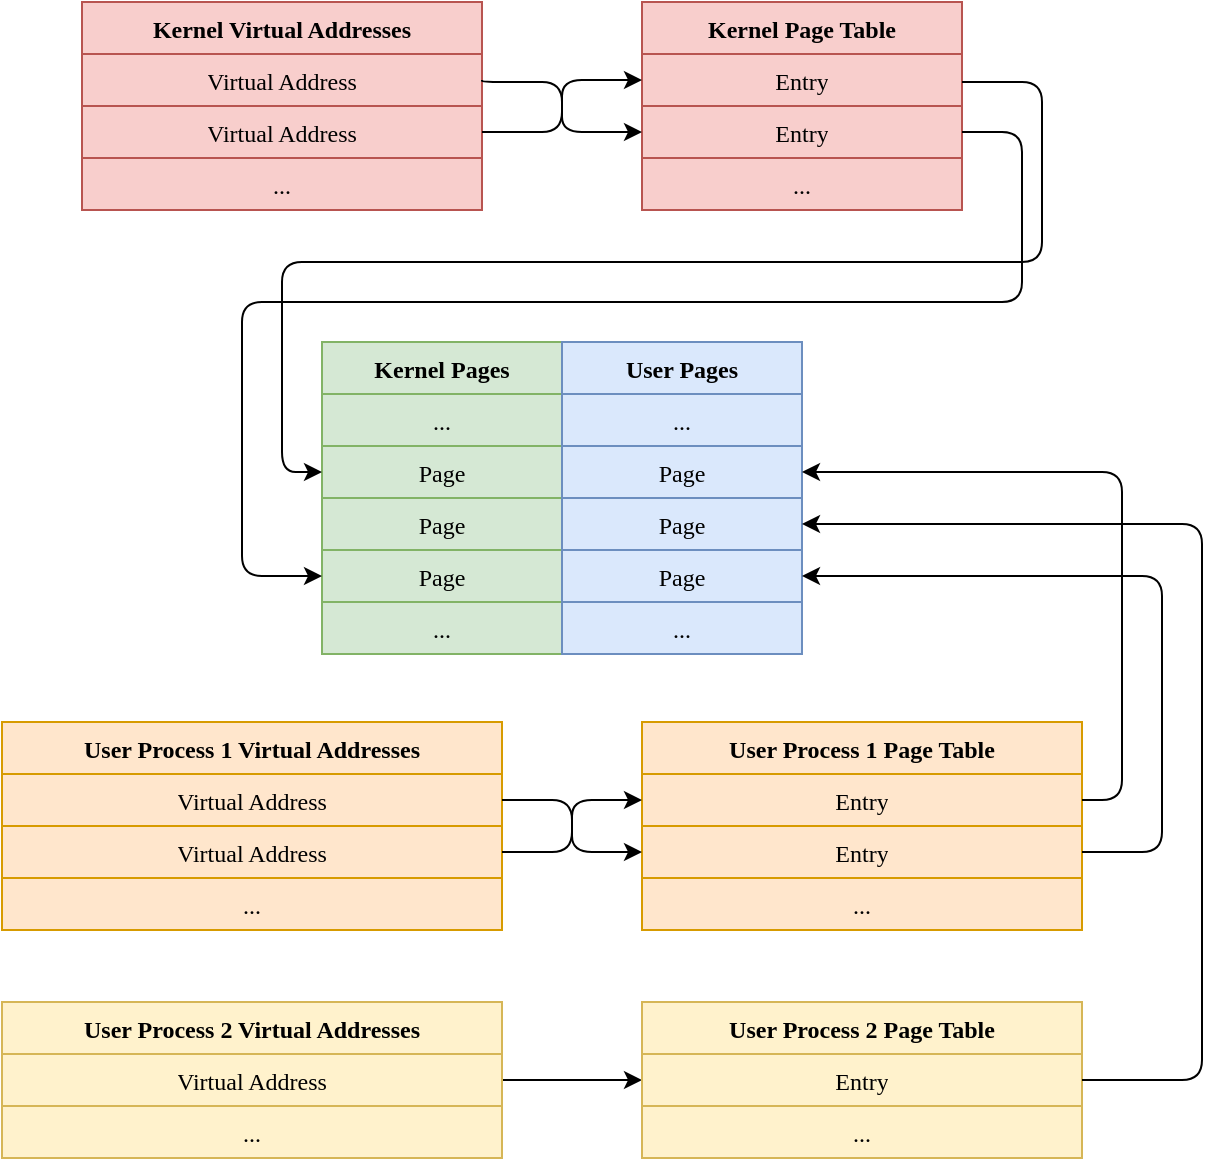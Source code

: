 <mxfile>
    <diagram name="第 1 页" id="mqMLETEW_sxK-47a7DRf">
        <mxGraphModel dx="807" dy="455" grid="1" gridSize="10" guides="1" tooltips="1" connect="1" arrows="1" fold="1" page="1" pageScale="1" pageWidth="827" pageHeight="1169" math="0" shadow="0">
            <root>
                <mxCell id="0"/>
                <mxCell id="1" parent="0"/>
                <mxCell id="SMfsCm32x8PexnDe32GZ-1" value="Kernel Virtual Addresses" style="swimlane;fontStyle=1;align=center;verticalAlign=top;childLayout=stackLayout;horizontal=1;startSize=26;horizontalStack=0;resizeParent=1;resizeParentMax=0;resizeLast=0;collapsible=1;marginBottom=0;whiteSpace=wrap;html=1;fontFamily=Verdana;fillColor=#f8cecc;strokeColor=#b85450;movable=0;resizable=0;rotatable=0;deletable=0;editable=0;connectable=0;locked=0;fontSize=12;" parent="1" vertex="1">
                    <mxGeometry x="90" y="150" width="200" height="104" as="geometry"/>
                </mxCell>
                <mxCell id="SMfsCm32x8PexnDe32GZ-2" value="Virtual Address" style="text;strokeColor=#b85450;fillColor=#f8cecc;align=center;verticalAlign=top;spacingLeft=4;spacingRight=4;overflow=hidden;rotatable=0;points=[[0,0.5],[1,0.5]];portConstraint=eastwest;whiteSpace=wrap;html=1;fontFamily=Verdana;movable=0;resizable=0;deletable=0;editable=0;connectable=0;locked=0;fontSize=12;" parent="SMfsCm32x8PexnDe32GZ-1" vertex="1">
                    <mxGeometry y="26" width="200" height="26" as="geometry"/>
                </mxCell>
                <mxCell id="SMfsCm32x8PexnDe32GZ-4" value="Virtual Address" style="text;strokeColor=#b85450;fillColor=#f8cecc;align=center;verticalAlign=top;spacingLeft=4;spacingRight=4;overflow=hidden;rotatable=0;points=[[0,0.5],[1,0.5]];portConstraint=eastwest;whiteSpace=wrap;html=1;fontFamily=Verdana;movable=0;resizable=0;deletable=0;editable=0;connectable=0;locked=0;fontSize=12;" parent="SMfsCm32x8PexnDe32GZ-1" vertex="1">
                    <mxGeometry y="52" width="200" height="26" as="geometry"/>
                </mxCell>
                <mxCell id="SMfsCm32x8PexnDe32GZ-199" value="..." style="text;strokeColor=#b85450;fillColor=#f8cecc;align=center;verticalAlign=top;spacingLeft=4;spacingRight=4;overflow=hidden;rotatable=0;points=[[0,0.5],[1,0.5]];portConstraint=eastwest;whiteSpace=wrap;html=1;fontFamily=Verdana;movable=0;resizable=0;deletable=0;editable=0;connectable=0;locked=0;fontSize=12;" parent="SMfsCm32x8PexnDe32GZ-1" vertex="1">
                    <mxGeometry y="78" width="200" height="26" as="geometry"/>
                </mxCell>
                <mxCell id="SMfsCm32x8PexnDe32GZ-202" value="Kernel Page Table" style="swimlane;fontStyle=1;align=center;verticalAlign=top;childLayout=stackLayout;horizontal=1;startSize=26;horizontalStack=0;resizeParent=1;resizeParentMax=0;resizeLast=0;collapsible=1;marginBottom=0;whiteSpace=wrap;html=1;fontFamily=Verdana;fillColor=#f8cecc;strokeColor=#b85450;movable=0;resizable=0;rotatable=0;deletable=0;editable=0;connectable=0;locked=0;fontSize=12;" parent="1" vertex="1">
                    <mxGeometry x="370" y="150" width="160" height="104" as="geometry"/>
                </mxCell>
                <mxCell id="SMfsCm32x8PexnDe32GZ-203" value="Entry" style="text;strokeColor=#b85450;fillColor=#f8cecc;align=center;verticalAlign=top;spacingLeft=4;spacingRight=4;overflow=hidden;rotatable=0;points=[[0,0.5],[1,0.5]];portConstraint=eastwest;whiteSpace=wrap;html=1;fontFamily=Verdana;movable=0;resizable=0;deletable=0;editable=0;connectable=0;locked=0;fontSize=12;" parent="SMfsCm32x8PexnDe32GZ-202" vertex="1">
                    <mxGeometry y="26" width="160" height="26" as="geometry"/>
                </mxCell>
                <mxCell id="SMfsCm32x8PexnDe32GZ-204" value="Entry" style="text;strokeColor=#b85450;fillColor=#f8cecc;align=center;verticalAlign=top;spacingLeft=4;spacingRight=4;overflow=hidden;rotatable=0;points=[[0,0.5],[1,0.5]];portConstraint=eastwest;whiteSpace=wrap;html=1;fontFamily=Verdana;movable=0;resizable=0;deletable=0;editable=0;connectable=0;locked=0;fontSize=12;" parent="SMfsCm32x8PexnDe32GZ-202" vertex="1">
                    <mxGeometry y="52" width="160" height="26" as="geometry"/>
                </mxCell>
                <mxCell id="SMfsCm32x8PexnDe32GZ-205" value="..." style="text;strokeColor=#b85450;fillColor=#f8cecc;align=center;verticalAlign=top;spacingLeft=4;spacingRight=4;overflow=hidden;rotatable=0;points=[[0,0.5],[1,0.5]];portConstraint=eastwest;whiteSpace=wrap;html=1;fontFamily=Verdana;movable=0;resizable=0;deletable=0;editable=0;connectable=0;locked=0;fontSize=12;" parent="SMfsCm32x8PexnDe32GZ-202" vertex="1">
                    <mxGeometry y="78" width="160" height="26" as="geometry"/>
                </mxCell>
                <mxCell id="34" value="" style="group;fontFamily=Verdana;fontSize=12;movable=0;resizable=0;rotatable=0;deletable=0;editable=0;connectable=0;" parent="1" vertex="1" connectable="0">
                    <mxGeometry x="210" y="320" width="240" height="182" as="geometry"/>
                </mxCell>
                <mxCell id="2" value="..." style="text;strokeColor=#82b366;fillColor=#d5e8d4;align=center;verticalAlign=top;spacingLeft=4;spacingRight=4;overflow=hidden;rotatable=0;points=[[0,0.5],[1,0.5]];portConstraint=eastwest;whiteSpace=wrap;html=1;fontFamily=Verdana;movable=0;resizable=0;deletable=0;editable=0;connectable=0;locked=0;fontSize=12;" parent="34" vertex="1">
                    <mxGeometry y="26" width="120" height="26" as="geometry"/>
                </mxCell>
                <mxCell id="5" value="Page" style="text;strokeColor=#82b366;fillColor=#d5e8d4;align=center;verticalAlign=top;spacingLeft=4;spacingRight=4;overflow=hidden;rotatable=0;points=[[0,0.5],[1,0.5]];portConstraint=eastwest;whiteSpace=wrap;html=1;fontFamily=Verdana;movable=0;resizable=0;deletable=0;editable=0;connectable=0;locked=0;fontSize=12;" parent="34" vertex="1">
                    <mxGeometry y="52" width="120" height="26" as="geometry"/>
                </mxCell>
                <mxCell id="4" value="Page" style="text;strokeColor=#82b366;fillColor=#d5e8d4;align=center;verticalAlign=top;spacingLeft=4;spacingRight=4;overflow=hidden;rotatable=0;points=[[0,0.5],[1,0.5]];portConstraint=eastwest;whiteSpace=wrap;html=1;fontFamily=Verdana;movable=0;resizable=0;deletable=0;editable=0;connectable=0;locked=0;fontSize=12;" parent="34" vertex="1">
                    <mxGeometry y="78" width="120" height="26" as="geometry"/>
                </mxCell>
                <mxCell id="3" value="Page" style="text;strokeColor=#82b366;fillColor=#d5e8d4;align=center;verticalAlign=top;spacingLeft=4;spacingRight=4;overflow=hidden;rotatable=0;points=[[0,0.5],[1,0.5]];portConstraint=eastwest;whiteSpace=wrap;html=1;fontFamily=Verdana;movable=0;resizable=0;deletable=0;editable=0;connectable=0;locked=0;fontSize=12;" parent="34" vertex="1">
                    <mxGeometry y="104" width="120" height="26" as="geometry"/>
                </mxCell>
                <mxCell id="SMfsCm32x8PexnDe32GZ-213" value="..." style="text;strokeColor=#82b366;fillColor=#d5e8d4;align=center;verticalAlign=top;spacingLeft=4;spacingRight=4;overflow=hidden;rotatable=0;points=[[0,0.5],[1,0.5]];portConstraint=eastwest;whiteSpace=wrap;html=1;fontFamily=Verdana;movable=0;resizable=0;deletable=0;editable=0;connectable=0;locked=0;fontSize=12;" parent="34" vertex="1">
                    <mxGeometry y="130" width="120" height="26" as="geometry"/>
                </mxCell>
                <mxCell id="40" value="" style="group;fontFamily=Verdana;fontSize=12;movable=0;resizable=0;rotatable=0;deletable=0;editable=0;connectable=0;" parent="34" vertex="1" connectable="0">
                    <mxGeometry width="240" height="156" as="geometry"/>
                </mxCell>
                <mxCell id="SMfsCm32x8PexnDe32GZ-210" value="Kernel Pages" style="swimlane;fontStyle=1;align=center;verticalAlign=top;childLayout=stackLayout;horizontal=1;startSize=26;horizontalStack=0;resizeParent=1;resizeParentMax=0;resizeLast=0;collapsible=1;marginBottom=0;whiteSpace=wrap;html=1;fontFamily=Verdana;fillColor=#d5e8d4;strokeColor=#82b366;movable=0;resizable=0;rotatable=0;deletable=0;editable=0;connectable=0;locked=0;container=0;fontSize=12;" parent="40" vertex="1">
                    <mxGeometry width="120" height="156" as="geometry"/>
                </mxCell>
                <mxCell id="T0HQovEdNpzxEJuECDTL-35" value="User Pages" style="swimlane;fontStyle=1;align=center;verticalAlign=top;childLayout=stackLayout;horizontal=1;startSize=26;horizontalStack=0;resizeParent=1;resizeParentMax=0;resizeLast=0;collapsible=1;marginBottom=0;whiteSpace=wrap;html=1;fontFamily=Verdana;fillColor=#dae8fc;strokeColor=#6c8ebf;movable=0;resizable=0;rotatable=0;deletable=0;editable=0;connectable=0;locked=0;container=0;fontSize=12;" parent="40" vertex="1">
                    <mxGeometry x="120" width="120" height="156" as="geometry"/>
                </mxCell>
                <mxCell id="T0HQovEdNpzxEJuECDTL-36" value="..." style="text;strokeColor=#6c8ebf;fillColor=#dae8fc;align=center;verticalAlign=top;spacingLeft=4;spacingRight=4;overflow=hidden;rotatable=0;points=[[0,0.5],[1,0.5]];portConstraint=eastwest;whiteSpace=wrap;html=1;fontFamily=Verdana;movable=0;resizable=0;deletable=0;editable=0;connectable=0;locked=0;fontSize=12;" parent="40" vertex="1">
                    <mxGeometry x="120" y="26" width="120" height="26" as="geometry"/>
                </mxCell>
                <mxCell id="T0HQovEdNpzxEJuECDTL-37" value="Page" style="text;strokeColor=#6c8ebf;fillColor=#dae8fc;align=center;verticalAlign=top;spacingLeft=4;spacingRight=4;overflow=hidden;rotatable=0;points=[[0,0.5],[1,0.5]];portConstraint=eastwest;whiteSpace=wrap;html=1;fontFamily=Verdana;movable=0;resizable=0;deletable=0;editable=0;connectable=0;locked=0;fontSize=12;" parent="40" vertex="1">
                    <mxGeometry x="120" y="52" width="120" height="26" as="geometry"/>
                </mxCell>
                <mxCell id="T0HQovEdNpzxEJuECDTL-38" value="Page" style="text;strokeColor=#6c8ebf;fillColor=#dae8fc;align=center;verticalAlign=top;spacingLeft=4;spacingRight=4;overflow=hidden;rotatable=0;points=[[0,0.5],[1,0.5]];portConstraint=eastwest;whiteSpace=wrap;html=1;fontFamily=Verdana;movable=0;resizable=0;deletable=0;editable=0;connectable=0;locked=0;fontSize=12;" parent="40" vertex="1">
                    <mxGeometry x="120" y="78" width="120" height="26" as="geometry"/>
                </mxCell>
                <mxCell id="T0HQovEdNpzxEJuECDTL-39" value="Page" style="text;strokeColor=#6c8ebf;fillColor=#dae8fc;align=center;verticalAlign=top;spacingLeft=4;spacingRight=4;overflow=hidden;rotatable=0;points=[[0,0.5],[1,0.5]];portConstraint=eastwest;whiteSpace=wrap;html=1;fontFamily=Verdana;movable=0;resizable=0;deletable=0;editable=0;connectable=0;locked=0;fontSize=12;" parent="40" vertex="1">
                    <mxGeometry x="120" y="104" width="120" height="26" as="geometry"/>
                </mxCell>
                <mxCell id="T0HQovEdNpzxEJuECDTL-41" value="..." style="text;strokeColor=#6c8ebf;fillColor=#dae8fc;align=center;verticalAlign=top;spacingLeft=4;spacingRight=4;overflow=hidden;rotatable=0;points=[[0,0.5],[1,0.5]];portConstraint=eastwest;whiteSpace=wrap;html=1;fontFamily=Verdana;movable=0;resizable=0;deletable=0;editable=0;connectable=0;locked=0;fontSize=12;" parent="40" vertex="1">
                    <mxGeometry x="120" y="130" width="120" height="26" as="geometry"/>
                </mxCell>
                <mxCell id="36" style="edgeStyle=orthogonalEdgeStyle;html=1;exitX=1;exitY=0.5;exitDx=0;exitDy=0;entryX=0;entryY=0.5;entryDx=0;entryDy=0;fontFamily=Verdana;fontSize=12;movable=0;resizable=0;rotatable=0;deletable=0;editable=0;connectable=0;" parent="1" source="SMfsCm32x8PexnDe32GZ-2" target="SMfsCm32x8PexnDe32GZ-204" edge="1">
                    <mxGeometry relative="1" as="geometry">
                        <Array as="points">
                            <mxPoint x="290" y="190"/>
                            <mxPoint x="330" y="190"/>
                            <mxPoint x="330" y="215"/>
                        </Array>
                    </mxGeometry>
                </mxCell>
                <mxCell id="37" style="edgeStyle=orthogonalEdgeStyle;html=1;entryX=0;entryY=0.5;entryDx=0;entryDy=0;elbow=vertical;fontFamily=Verdana;fontSize=12;movable=0;resizable=0;rotatable=0;deletable=0;editable=0;connectable=0;" parent="1" source="SMfsCm32x8PexnDe32GZ-4" target="SMfsCm32x8PexnDe32GZ-203" edge="1">
                    <mxGeometry relative="1" as="geometry"/>
                </mxCell>
                <mxCell id="38" style="edgeStyle=orthogonalEdgeStyle;html=1;entryX=0;entryY=0.5;entryDx=0;entryDy=0;fontFamily=Verdana;fontSize=12;movable=0;resizable=0;rotatable=0;deletable=0;editable=0;connectable=0;" parent="1" source="SMfsCm32x8PexnDe32GZ-203" target="5" edge="1">
                    <mxGeometry relative="1" as="geometry">
                        <Array as="points">
                            <mxPoint x="570" y="190"/>
                            <mxPoint x="570" y="280"/>
                            <mxPoint x="190" y="280"/>
                            <mxPoint x="190" y="385"/>
                        </Array>
                    </mxGeometry>
                </mxCell>
                <mxCell id="39" style="edgeStyle=orthogonalEdgeStyle;html=1;entryX=0;entryY=0.5;entryDx=0;entryDy=0;elbow=vertical;fontFamily=Verdana;fontSize=12;movable=0;resizable=0;rotatable=0;deletable=0;editable=0;connectable=0;" parent="1" source="SMfsCm32x8PexnDe32GZ-204" target="3" edge="1">
                    <mxGeometry relative="1" as="geometry">
                        <Array as="points">
                            <mxPoint x="560" y="215"/>
                            <mxPoint x="560" y="300"/>
                            <mxPoint x="170" y="300"/>
                            <mxPoint x="170" y="437"/>
                        </Array>
                    </mxGeometry>
                </mxCell>
                <mxCell id="44" value="User Process 1 Virtual Addresses" style="swimlane;fontStyle=1;align=center;verticalAlign=top;childLayout=stackLayout;horizontal=1;startSize=26;horizontalStack=0;resizeParent=1;resizeParentMax=0;resizeLast=0;collapsible=1;marginBottom=0;whiteSpace=wrap;html=1;fontFamily=Verdana;fillColor=#ffe6cc;strokeColor=#d79b00;movable=0;resizable=0;rotatable=0;deletable=0;editable=0;connectable=0;locked=0;fontSize=12;" parent="1" vertex="1">
                    <mxGeometry x="50" y="510" width="250" height="104" as="geometry"/>
                </mxCell>
                <mxCell id="45" value="Virtual Address" style="text;strokeColor=#d79b00;fillColor=#ffe6cc;align=center;verticalAlign=top;spacingLeft=4;spacingRight=4;overflow=hidden;rotatable=0;points=[[0,0.5],[1,0.5]];portConstraint=eastwest;whiteSpace=wrap;html=1;fontFamily=Verdana;movable=0;resizable=0;deletable=0;editable=0;connectable=0;locked=0;fontSize=12;" parent="44" vertex="1">
                    <mxGeometry y="26" width="250" height="26" as="geometry"/>
                </mxCell>
                <mxCell id="46" value="Virtual Address" style="text;strokeColor=#d79b00;fillColor=#ffe6cc;align=center;verticalAlign=top;spacingLeft=4;spacingRight=4;overflow=hidden;rotatable=0;points=[[0,0.5],[1,0.5]];portConstraint=eastwest;whiteSpace=wrap;html=1;fontFamily=Verdana;movable=0;resizable=0;deletable=0;editable=0;connectable=0;locked=0;fontSize=12;" parent="44" vertex="1">
                    <mxGeometry y="52" width="250" height="26" as="geometry"/>
                </mxCell>
                <mxCell id="47" value="..." style="text;strokeColor=#d79b00;fillColor=#ffe6cc;align=center;verticalAlign=top;spacingLeft=4;spacingRight=4;overflow=hidden;rotatable=0;points=[[0,0.5],[1,0.5]];portConstraint=eastwest;whiteSpace=wrap;html=1;fontFamily=Verdana;movable=0;resizable=0;deletable=0;editable=0;connectable=0;locked=0;fontSize=12;" parent="44" vertex="1">
                    <mxGeometry y="78" width="250" height="26" as="geometry"/>
                </mxCell>
                <mxCell id="48" value="User Process 1 Page Table" style="swimlane;fontStyle=1;align=center;verticalAlign=top;childLayout=stackLayout;horizontal=1;startSize=26;horizontalStack=0;resizeParent=1;resizeParentMax=0;resizeLast=0;collapsible=1;marginBottom=0;whiteSpace=wrap;html=1;fontFamily=Verdana;fillColor=#ffe6cc;strokeColor=#d79b00;movable=0;resizable=0;rotatable=0;deletable=0;editable=0;connectable=0;locked=0;fontSize=12;" parent="1" vertex="1">
                    <mxGeometry x="370" y="510" width="220" height="104" as="geometry"/>
                </mxCell>
                <mxCell id="49" value="Entry" style="text;strokeColor=#d79b00;fillColor=#ffe6cc;align=center;verticalAlign=top;spacingLeft=4;spacingRight=4;overflow=hidden;rotatable=0;points=[[0,0.5],[1,0.5]];portConstraint=eastwest;whiteSpace=wrap;html=1;fontFamily=Verdana;movable=0;resizable=0;deletable=0;editable=0;connectable=0;locked=0;fontSize=12;" parent="48" vertex="1">
                    <mxGeometry y="26" width="220" height="26" as="geometry"/>
                </mxCell>
                <mxCell id="50" value="Entry" style="text;strokeColor=#d79b00;fillColor=#ffe6cc;align=center;verticalAlign=top;spacingLeft=4;spacingRight=4;overflow=hidden;rotatable=0;points=[[0,0.5],[1,0.5]];portConstraint=eastwest;whiteSpace=wrap;html=1;fontFamily=Verdana;movable=0;resizable=0;deletable=0;editable=0;connectable=0;locked=0;fontSize=12;" parent="48" vertex="1">
                    <mxGeometry y="52" width="220" height="26" as="geometry"/>
                </mxCell>
                <mxCell id="51" value="..." style="text;strokeColor=#d79b00;fillColor=#ffe6cc;align=center;verticalAlign=top;spacingLeft=4;spacingRight=4;overflow=hidden;rotatable=0;points=[[0,0.5],[1,0.5]];portConstraint=eastwest;whiteSpace=wrap;html=1;fontFamily=Verdana;movable=0;resizable=0;deletable=0;editable=0;connectable=0;locked=0;fontSize=12;" parent="48" vertex="1">
                    <mxGeometry y="78" width="220" height="26" as="geometry"/>
                </mxCell>
                <mxCell id="64" style="edgeStyle=orthogonalEdgeStyle;html=1;entryX=0;entryY=0.5;entryDx=0;entryDy=0;elbow=vertical;fontFamily=Verdana;fontSize=12;movable=0;resizable=0;rotatable=0;deletable=0;editable=0;connectable=0;" parent="1" source="52" target="57" edge="1">
                    <mxGeometry relative="1" as="geometry"/>
                </mxCell>
                <mxCell id="52" value="User Process 2 Virtual Addresses" style="swimlane;fontStyle=1;align=center;verticalAlign=top;childLayout=stackLayout;horizontal=1;startSize=26;horizontalStack=0;resizeParent=1;resizeParentMax=0;resizeLast=0;collapsible=1;marginBottom=0;whiteSpace=wrap;html=1;fontFamily=Verdana;fillColor=#fff2cc;strokeColor=#d6b656;movable=0;resizable=0;rotatable=0;deletable=0;editable=0;connectable=0;locked=0;fontSize=12;" parent="1" vertex="1">
                    <mxGeometry x="50" y="650" width="250" height="78" as="geometry"/>
                </mxCell>
                <mxCell id="53" value="Virtual Address" style="text;strokeColor=#d6b656;fillColor=#fff2cc;align=center;verticalAlign=top;spacingLeft=4;spacingRight=4;overflow=hidden;rotatable=0;points=[[0,0.5],[1,0.5]];portConstraint=eastwest;whiteSpace=wrap;html=1;fontFamily=Verdana;movable=0;resizable=0;deletable=0;editable=0;connectable=0;locked=0;fontSize=12;" parent="52" vertex="1">
                    <mxGeometry y="26" width="250" height="26" as="geometry"/>
                </mxCell>
                <mxCell id="55" value="..." style="text;strokeColor=#d6b656;fillColor=#fff2cc;align=center;verticalAlign=top;spacingLeft=4;spacingRight=4;overflow=hidden;rotatable=0;points=[[0,0.5],[1,0.5]];portConstraint=eastwest;whiteSpace=wrap;html=1;fontFamily=Verdana;movable=0;resizable=0;deletable=0;editable=0;connectable=0;locked=0;fontSize=12;" parent="52" vertex="1">
                    <mxGeometry y="52" width="250" height="26" as="geometry"/>
                </mxCell>
                <mxCell id="56" value="User Process 2 Page Table" style="swimlane;fontStyle=1;align=center;verticalAlign=top;childLayout=stackLayout;horizontal=1;startSize=26;horizontalStack=0;resizeParent=1;resizeParentMax=0;resizeLast=0;collapsible=1;marginBottom=0;whiteSpace=wrap;html=1;fontFamily=Verdana;fillColor=#fff2cc;strokeColor=#d6b656;movable=0;resizable=0;rotatable=0;deletable=0;editable=0;connectable=0;locked=0;fontSize=12;" parent="1" vertex="1">
                    <mxGeometry x="370" y="650" width="220" height="78" as="geometry"/>
                </mxCell>
                <mxCell id="57" value="Entry" style="text;strokeColor=#d6b656;fillColor=#fff2cc;align=center;verticalAlign=top;spacingLeft=4;spacingRight=4;overflow=hidden;rotatable=0;points=[[0,0.5],[1,0.5]];portConstraint=eastwest;whiteSpace=wrap;html=1;fontFamily=Verdana;movable=0;resizable=0;deletable=0;editable=0;connectable=0;locked=0;fontSize=12;" parent="56" vertex="1">
                    <mxGeometry y="26" width="220" height="26" as="geometry"/>
                </mxCell>
                <mxCell id="59" value="..." style="text;strokeColor=#d6b656;fillColor=#fff2cc;align=center;verticalAlign=top;spacingLeft=4;spacingRight=4;overflow=hidden;rotatable=0;points=[[0,0.5],[1,0.5]];portConstraint=eastwest;whiteSpace=wrap;html=1;fontFamily=Verdana;movable=0;resizable=0;deletable=0;editable=0;connectable=0;locked=0;fontSize=12;" parent="56" vertex="1">
                    <mxGeometry y="52" width="220" height="26" as="geometry"/>
                </mxCell>
                <mxCell id="65" style="edgeStyle=orthogonalEdgeStyle;html=1;entryX=0;entryY=0.5;entryDx=0;entryDy=0;elbow=vertical;fontFamily=Verdana;fontSize=12;movable=0;resizable=0;rotatable=0;deletable=0;editable=0;connectable=0;" parent="1" source="45" target="50" edge="1">
                    <mxGeometry relative="1" as="geometry"/>
                </mxCell>
                <mxCell id="66" style="edgeStyle=orthogonalEdgeStyle;html=1;entryX=0;entryY=0.5;entryDx=0;entryDy=0;elbow=vertical;fontFamily=Verdana;fontSize=12;movable=0;resizable=0;rotatable=0;deletable=0;editable=0;connectable=0;" parent="1" source="46" target="49" edge="1">
                    <mxGeometry relative="1" as="geometry"/>
                </mxCell>
                <mxCell id="67" style="edgeStyle=orthogonalEdgeStyle;html=1;entryX=1;entryY=0.5;entryDx=0;entryDy=0;elbow=vertical;fontFamily=Verdana;fontSize=12;movable=0;resizable=0;rotatable=0;deletable=0;editable=0;connectable=0;" parent="1" source="49" target="T0HQovEdNpzxEJuECDTL-37" edge="1">
                    <mxGeometry relative="1" as="geometry">
                        <Array as="points">
                            <mxPoint x="610" y="549"/>
                            <mxPoint x="610" y="385"/>
                        </Array>
                    </mxGeometry>
                </mxCell>
                <mxCell id="68" style="edgeStyle=orthogonalEdgeStyle;html=1;entryX=1;entryY=0.75;entryDx=0;entryDy=0;elbow=vertical;fontFamily=Verdana;fontSize=12;movable=0;resizable=0;rotatable=0;deletable=0;editable=0;connectable=0;" parent="1" source="50" target="T0HQovEdNpzxEJuECDTL-35" edge="1">
                    <mxGeometry relative="1" as="geometry">
                        <Array as="points">
                            <mxPoint x="630" y="575"/>
                            <mxPoint x="630" y="437"/>
                        </Array>
                    </mxGeometry>
                </mxCell>
                <mxCell id="69" style="edgeStyle=orthogonalEdgeStyle;html=1;elbow=vertical;fontFamily=Verdana;fontSize=12;movable=0;resizable=0;rotatable=0;deletable=0;editable=0;connectable=0;" parent="1" source="57" target="T0HQovEdNpzxEJuECDTL-38" edge="1">
                    <mxGeometry relative="1" as="geometry">
                        <Array as="points">
                            <mxPoint x="650" y="689"/>
                            <mxPoint x="650" y="411"/>
                        </Array>
                    </mxGeometry>
                </mxCell>
            </root>
        </mxGraphModel>
    </diagram>
</mxfile>